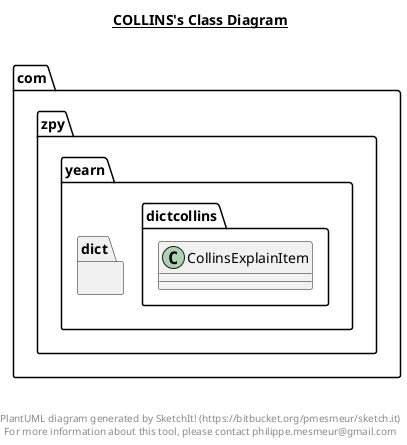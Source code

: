 @startuml

title __COLLINS's Class Diagram__\n

  package com.zpy.yearn {
    package com.zpy.yearn.dict {
      package com.zpy.yearn.dictcollins {
        class CollinsExplainItem {
        }
      }
    }
  }
  



right footer


PlantUML diagram generated by SketchIt! (https://bitbucket.org/pmesmeur/sketch.it)
For more information about this tool, please contact philippe.mesmeur@gmail.com
endfooter

@enduml
